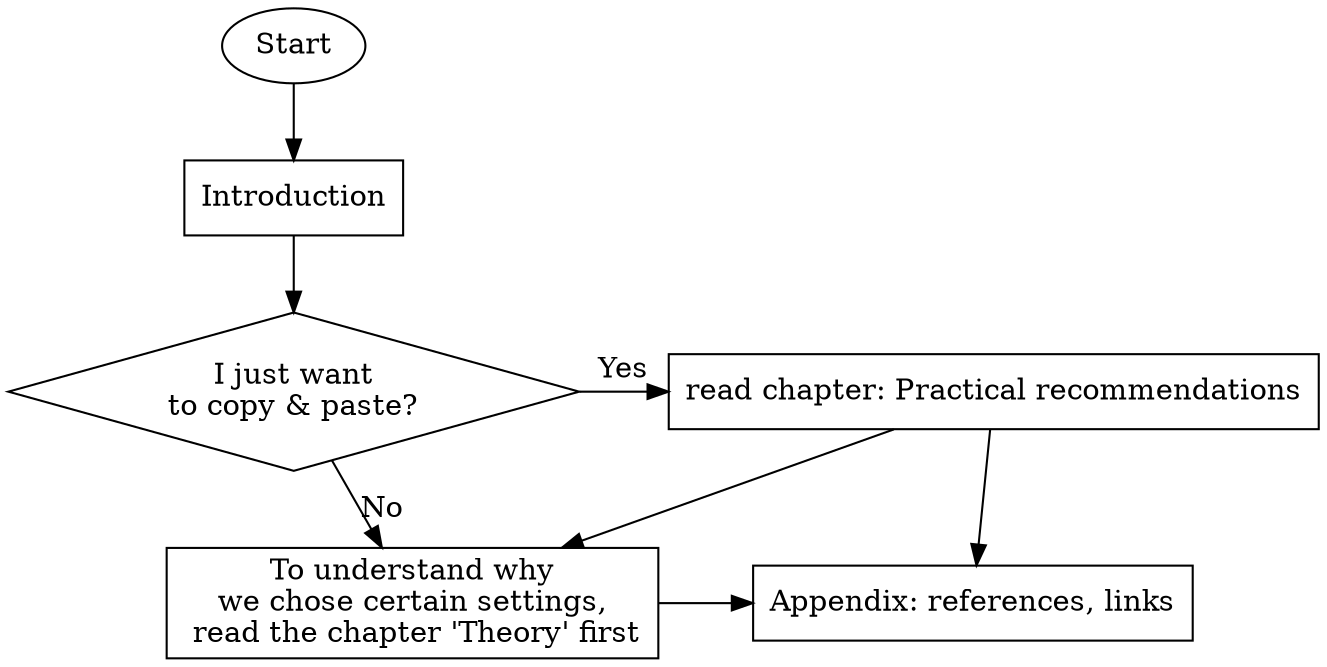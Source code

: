 digraph {
start [label="Start"];

start -> intro; 

intro [shape=box, label="Introduction"];
intro -> decision;

decision [shape=diamond, label="I just want\nto copy & paste?"];
Practical [shape=box, label="read chapter: Practical recommendations"];
Theory [shape=box, label="To understand why\nwe chose certain settings,\n read the chapter 'Theory' first"];

decision -> Practical [label="Yes", labelfloat="Yes", labeldistance=2];
decision -> Theory [label="No", labelfloat="Yes", labeldistance=2];
Theory -> Appendix;
Practical -> Appendix;
Practical -> Theory [constraint=false];

Appendix [shape=box, label="Appendix: references, links"]

{ rank=same; decision; Practical }
{ rank=max; Theory; Appendix }

}
